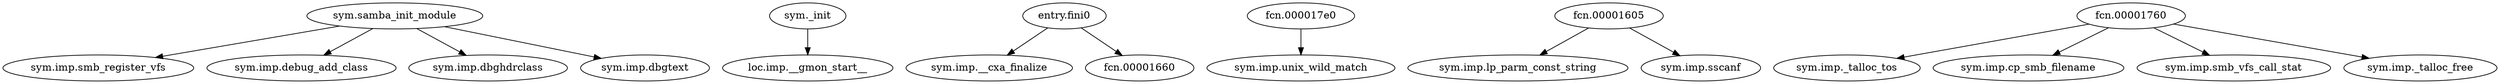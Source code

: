 digraph code {
  "0x00002bf0" [label="sym.samba_init_module"];
  "0x00002bf0" -> "0x00001470";
  "0x00001470" [label="sym.imp.smb_register_vfs"];
  "0x00002bf0" -> "0x00001570";
  "0x00001570" [label="sym.imp.debug_add_class"];
  "0x00002bf0" -> "0x00001360";
  "0x00001360" [label="sym.imp.dbghdrclass"];
  "0x00002bf0" -> "0x000013b0";
  "0x000013b0" [label="sym.imp.dbgtext"];
  "0x00001318" [label="sym._init"];
  "0x00001318" -> "0x000013a0";
  "0x000013a0" [label="loc.imp.__gmon_start__"];
  "0x000016f0" [label="entry.fini0"];
  "0x000016f0" -> "0x00001480";
  "0x00001480" [label="sym.imp.__cxa_finalize"];
  "0x000016f0" -> "0x00001660";
  "0x00001660" [label="fcn.00001660"];
  "0x000017e0" [label="fcn.000017e0"];
  "0x000017e0" -> "0x00001380";
  "0x00001380" [label="sym.imp.unix_wild_match"];
  "0x00001605" [label="fcn.00001605"];
  "0x00001605" -> "0x000015d0";
  "0x000015d0" [label="sym.imp.lp_parm_const_string"];
  "0x00001605" -> "0x000014b0";
  "0x000014b0" [label="sym.imp.sscanf"];
  "0x00001760" [label="fcn.00001760"];
  "0x00001760" -> "0x000014f0";
  "0x000014f0" [label="sym.imp._talloc_tos"];
  "0x00001760" -> "0x00001520";
  "0x00001520" [label="sym.imp.cp_smb_filename"];
  "0x00001760" -> "0x000015b0";
  "0x000015b0" [label="sym.imp.smb_vfs_call_stat"];
  "0x00001760" -> "0x00001390";
  "0x00001390" [label="sym.imp._talloc_free"];
}